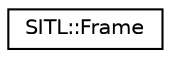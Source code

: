 digraph "Graphical Class Hierarchy"
{
 // INTERACTIVE_SVG=YES
  edge [fontname="Helvetica",fontsize="10",labelfontname="Helvetica",labelfontsize="10"];
  node [fontname="Helvetica",fontsize="10",shape=record];
  rankdir="LR";
  Node1 [label="SITL::Frame",height=0.2,width=0.4,color="black", fillcolor="white", style="filled",URL="$classSITL_1_1Frame.html"];
}
